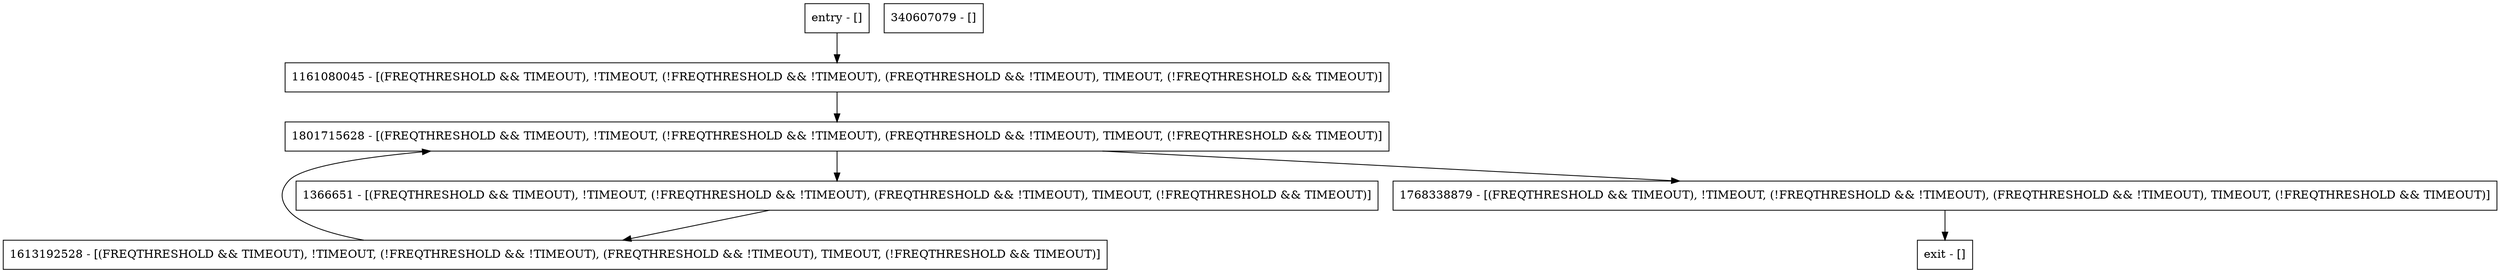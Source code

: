 digraph <init> {
node [shape=record];
entry [label="entry - []"];
exit [label="exit - []"];
1768338879 [label="1768338879 - [(FREQTHRESHOLD && TIMEOUT), !TIMEOUT, (!FREQTHRESHOLD && !TIMEOUT), (FREQTHRESHOLD && !TIMEOUT), TIMEOUT, (!FREQTHRESHOLD && TIMEOUT)]"];
1613192528 [label="1613192528 - [(FREQTHRESHOLD && TIMEOUT), !TIMEOUT, (!FREQTHRESHOLD && !TIMEOUT), (FREQTHRESHOLD && !TIMEOUT), TIMEOUT, (!FREQTHRESHOLD && TIMEOUT)]"];
1161080045 [label="1161080045 - [(FREQTHRESHOLD && TIMEOUT), !TIMEOUT, (!FREQTHRESHOLD && !TIMEOUT), (FREQTHRESHOLD && !TIMEOUT), TIMEOUT, (!FREQTHRESHOLD && TIMEOUT)]"];
1366651 [label="1366651 - [(FREQTHRESHOLD && TIMEOUT), !TIMEOUT, (!FREQTHRESHOLD && !TIMEOUT), (FREQTHRESHOLD && !TIMEOUT), TIMEOUT, (!FREQTHRESHOLD && TIMEOUT)]"];
340607079 [label="340607079 - []"];
1801715628 [label="1801715628 - [(FREQTHRESHOLD && TIMEOUT), !TIMEOUT, (!FREQTHRESHOLD && !TIMEOUT), (FREQTHRESHOLD && !TIMEOUT), TIMEOUT, (!FREQTHRESHOLD && TIMEOUT)]"];
entry;
exit;
entry -> 1161080045;
1768338879 -> exit;
1613192528 -> 1801715628;
1161080045 -> 1801715628;
1366651 -> 1613192528;
1801715628 -> 1768338879;
1801715628 -> 1366651;
}
